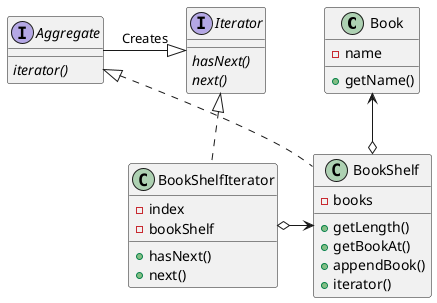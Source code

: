 @startuml

class Book{
    -name
    +getName()
}
class BookShelf{
    -books
    +getLength()
    +getBookAt()
    +appendBook()
    +iterator()
}
class BookShelfIterator{
    -index
    -bookShelf
    +hasNext()
    +next()
}

interface Iterator{
{abstract}hasNext()
{abstract}next()
}
interface Aggregate{
{abstract}iterator()
}

Iterator <|-l- Aggregate : Creates
Iterator <|.. BookShelfIterator
Aggregate <|.. BookShelf
BookShelf <-l-o BookShelfIterator
Book <-d-o BookShelf

@enduml